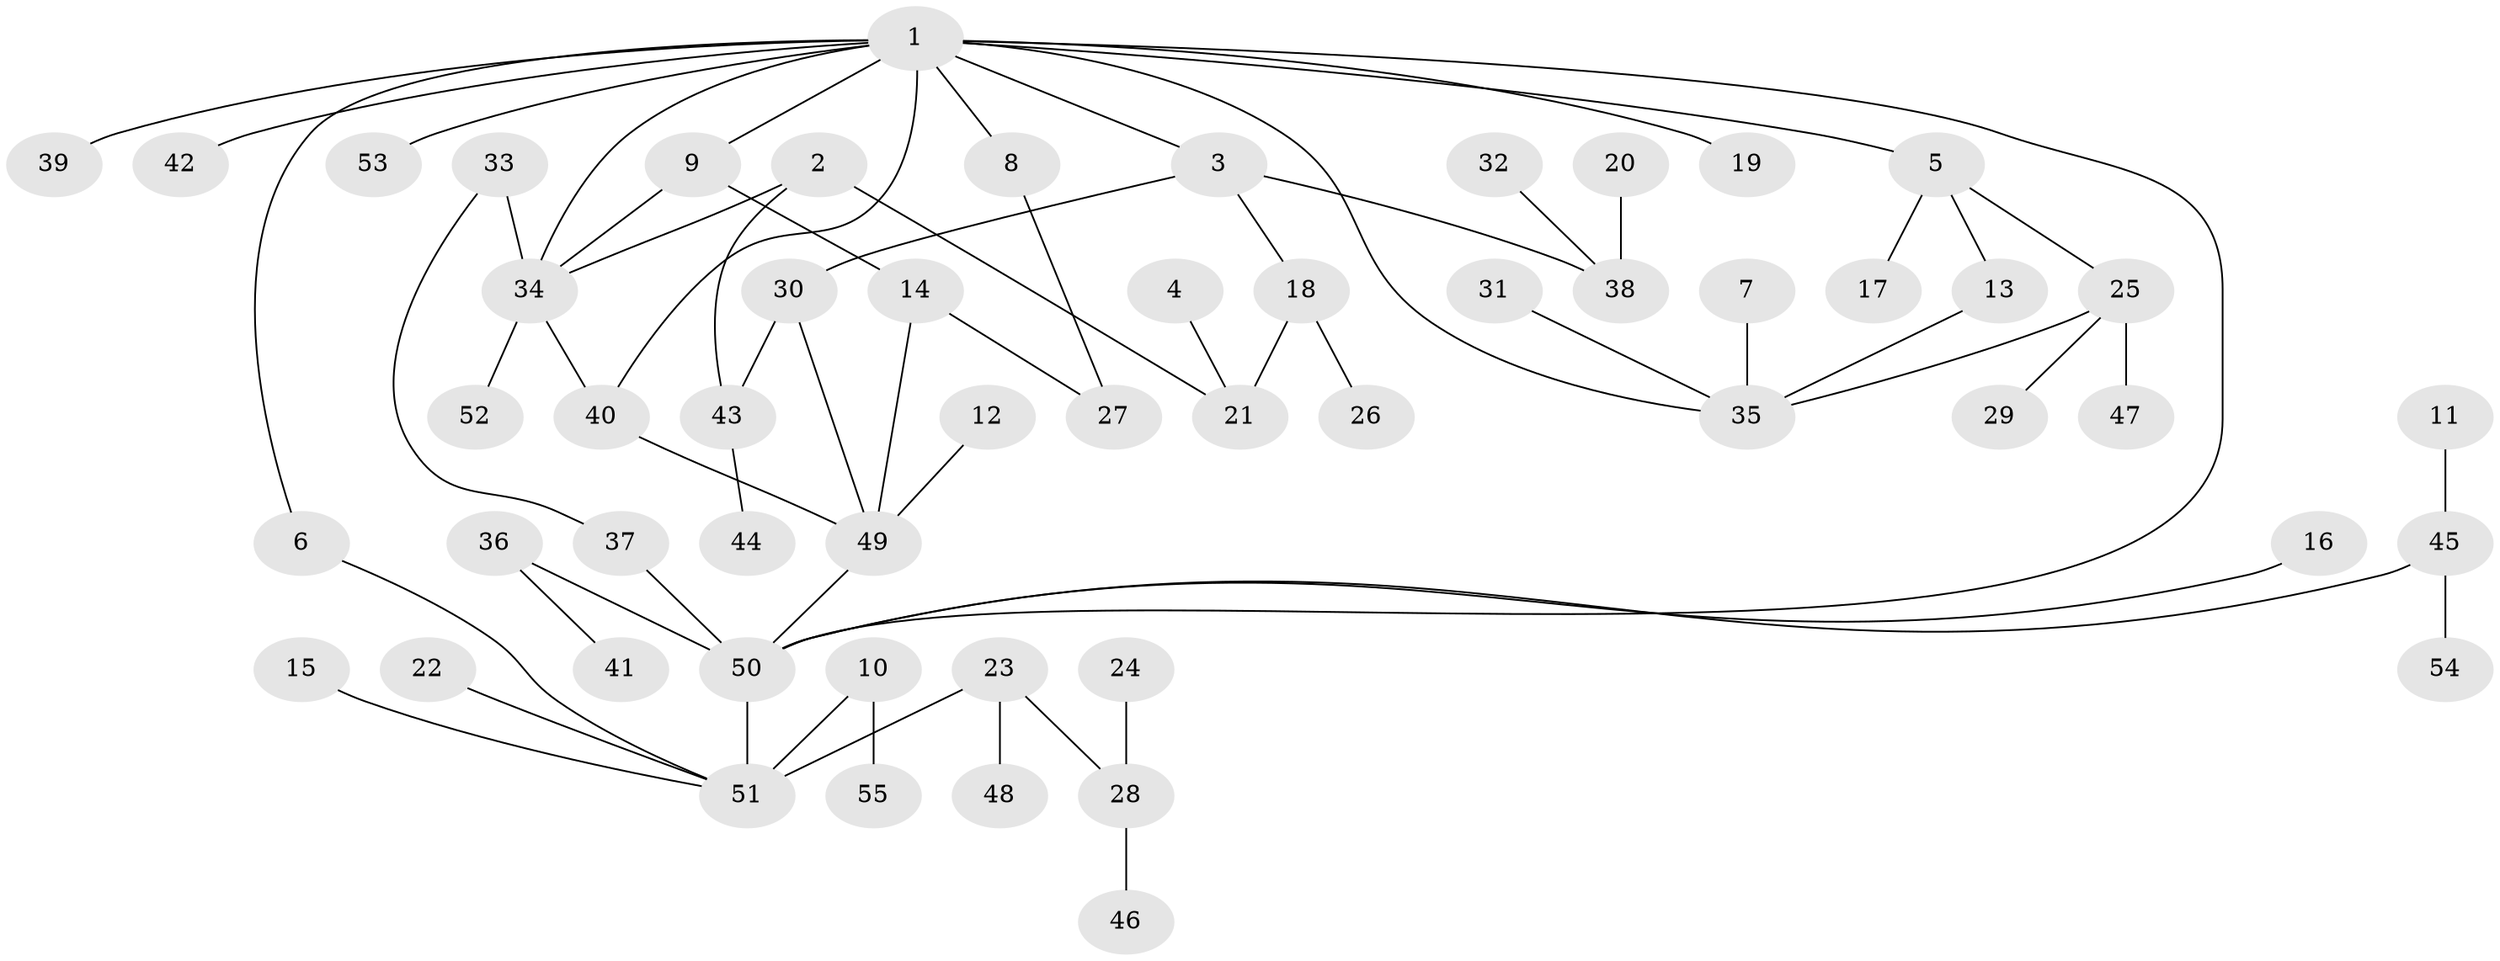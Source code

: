 // original degree distribution, {7: 0.009174311926605505, 8: 0.009174311926605505, 2: 0.28440366972477066, 4: 0.10091743119266056, 9: 0.009174311926605505, 3: 0.1559633027522936, 6: 0.01834862385321101, 1: 0.4036697247706422, 5: 0.009174311926605505}
// Generated by graph-tools (version 1.1) at 2025/25/03/09/25 03:25:25]
// undirected, 55 vertices, 66 edges
graph export_dot {
graph [start="1"]
  node [color=gray90,style=filled];
  1;
  2;
  3;
  4;
  5;
  6;
  7;
  8;
  9;
  10;
  11;
  12;
  13;
  14;
  15;
  16;
  17;
  18;
  19;
  20;
  21;
  22;
  23;
  24;
  25;
  26;
  27;
  28;
  29;
  30;
  31;
  32;
  33;
  34;
  35;
  36;
  37;
  38;
  39;
  40;
  41;
  42;
  43;
  44;
  45;
  46;
  47;
  48;
  49;
  50;
  51;
  52;
  53;
  54;
  55;
  1 -- 3 [weight=1.0];
  1 -- 5 [weight=1.0];
  1 -- 6 [weight=1.0];
  1 -- 8 [weight=1.0];
  1 -- 9 [weight=1.0];
  1 -- 19 [weight=1.0];
  1 -- 34 [weight=1.0];
  1 -- 35 [weight=1.0];
  1 -- 39 [weight=1.0];
  1 -- 40 [weight=1.0];
  1 -- 42 [weight=1.0];
  1 -- 50 [weight=1.0];
  1 -- 53 [weight=1.0];
  2 -- 21 [weight=1.0];
  2 -- 34 [weight=1.0];
  2 -- 43 [weight=1.0];
  3 -- 18 [weight=1.0];
  3 -- 30 [weight=1.0];
  3 -- 38 [weight=1.0];
  4 -- 21 [weight=1.0];
  5 -- 13 [weight=1.0];
  5 -- 17 [weight=1.0];
  5 -- 25 [weight=1.0];
  6 -- 51 [weight=1.0];
  7 -- 35 [weight=1.0];
  8 -- 27 [weight=1.0];
  9 -- 14 [weight=1.0];
  9 -- 34 [weight=1.0];
  10 -- 51 [weight=1.0];
  10 -- 55 [weight=1.0];
  11 -- 45 [weight=1.0];
  12 -- 49 [weight=1.0];
  13 -- 35 [weight=1.0];
  14 -- 27 [weight=1.0];
  14 -- 49 [weight=1.0];
  15 -- 51 [weight=1.0];
  16 -- 50 [weight=1.0];
  18 -- 21 [weight=1.0];
  18 -- 26 [weight=1.0];
  20 -- 38 [weight=1.0];
  22 -- 51 [weight=1.0];
  23 -- 28 [weight=1.0];
  23 -- 48 [weight=1.0];
  23 -- 51 [weight=2.0];
  24 -- 28 [weight=1.0];
  25 -- 29 [weight=1.0];
  25 -- 35 [weight=1.0];
  25 -- 47 [weight=1.0];
  28 -- 46 [weight=1.0];
  30 -- 43 [weight=1.0];
  30 -- 49 [weight=1.0];
  31 -- 35 [weight=1.0];
  32 -- 38 [weight=1.0];
  33 -- 34 [weight=1.0];
  33 -- 37 [weight=1.0];
  34 -- 40 [weight=1.0];
  34 -- 52 [weight=1.0];
  36 -- 41 [weight=1.0];
  36 -- 50 [weight=1.0];
  37 -- 50 [weight=1.0];
  40 -- 49 [weight=1.0];
  43 -- 44 [weight=1.0];
  45 -- 50 [weight=1.0];
  45 -- 54 [weight=1.0];
  49 -- 50 [weight=1.0];
  50 -- 51 [weight=1.0];
}
